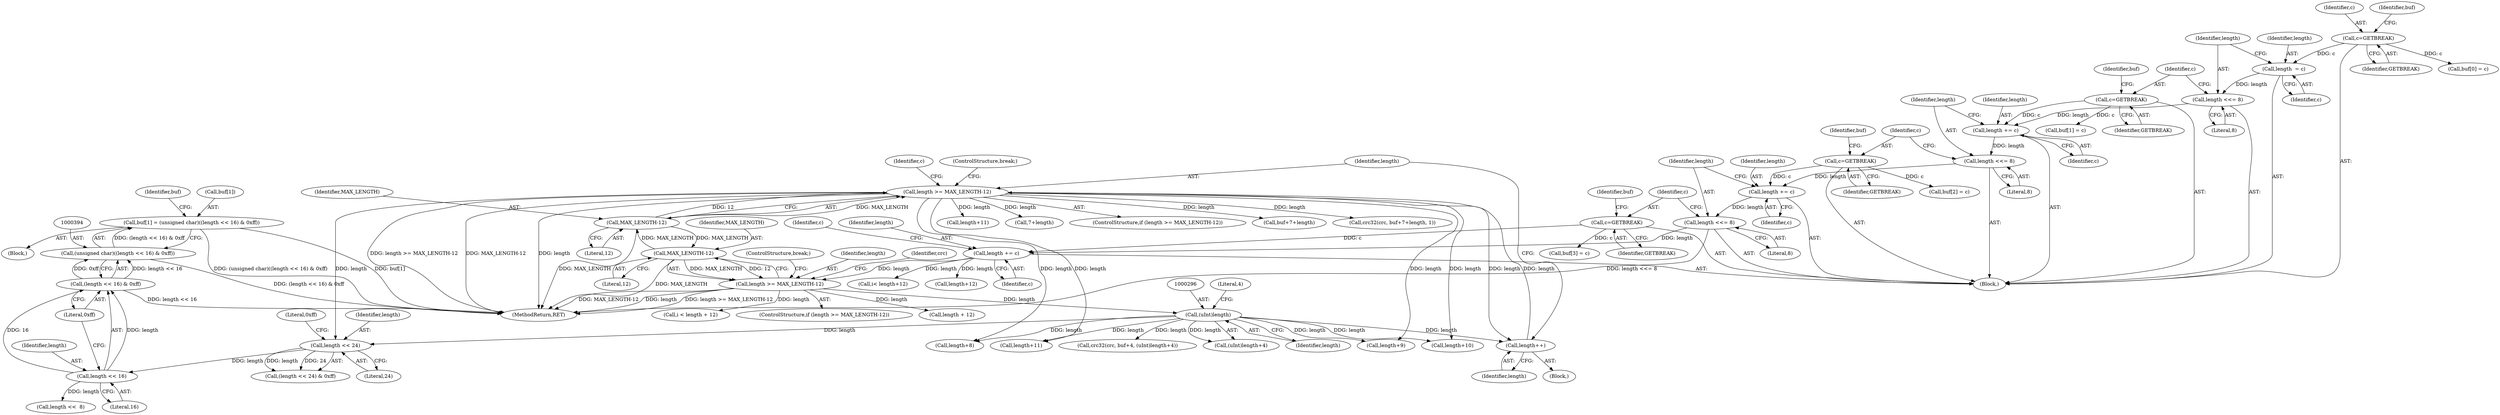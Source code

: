 digraph "1_Android_9d4853418ab2f754c2b63e091c29c5529b8b86ca_161@array" {
"1000389" [label="(Call,buf[1] = (unsigned char)((length << 16) & 0xff))"];
"1000393" [label="(Call,(unsigned char)((length << 16) & 0xff))"];
"1000395" [label="(Call,(length << 16) & 0xff)"];
"1000396" [label="(Call,length << 16)"];
"1000385" [label="(Call,length << 24)"];
"1000352" [label="(Call,length >= MAX_LENGTH-12)"];
"1000349" [label="(Call,length++)"];
"1000295" [label="(Call,(uInt)length)"];
"1000255" [label="(Call,length >= MAX_LENGTH-12)"];
"1000194" [label="(Call,length += c)"];
"1000186" [label="(Call,c=GETBREAK)"];
"1000183" [label="(Call,length <<= 8)"];
"1000180" [label="(Call,length += c)"];
"1000172" [label="(Call,c=GETBREAK)"];
"1000169" [label="(Call,length <<= 8)"];
"1000166" [label="(Call,length += c)"];
"1000158" [label="(Call,c=GETBREAK)"];
"1000155" [label="(Call,length <<= 8)"];
"1000152" [label="(Call,length  = c)"];
"1000144" [label="(Call,c=GETBREAK)"];
"1000257" [label="(Call,MAX_LENGTH-12)"];
"1000354" [label="(Call,MAX_LENGTH-12)"];
"1000146" [label="(Identifier,GETBREAK)"];
"1000145" [label="(Identifier,c)"];
"1000386" [label="(Identifier,length)"];
"1000311" [label="(Call,length+8)"];
"1000186" [label="(Call,c=GETBREAK)"];
"1000183" [label="(Call,length <<= 8)"];
"1000335" [label="(Call,length+10)"];
"1000170" [label="(Identifier,length)"];
"1000258" [label="(Identifier,MAX_LENGTH)"];
"1000295" [label="(Call,(uInt)length)"];
"1000364" [label="(Call,length+11)"];
"1000163" [label="(Identifier,buf)"];
"1000271" [label="(Call,i < length + 12)"];
"1000166" [label="(Call,length += c)"];
"1000374" [label="(Call,7+length)"];
"1000181" [label="(Identifier,length)"];
"1000294" [label="(Call,(uInt)length+4)"];
"1000194" [label="(Call,length += c)"];
"1000159" [label="(Identifier,c)"];
"1000255" [label="(Call,length >= MAX_LENGTH-12)"];
"1000254" [label="(ControlStructure,if (length >= MAX_LENGTH-12))"];
"1000188" [label="(Identifier,GETBREAK)"];
"1000158" [label="(Call,c=GETBREAK)"];
"1000351" [label="(ControlStructure,if (length >= MAX_LENGTH-12))"];
"1000260" [label="(ControlStructure,break;)"];
"1000407" [label="(Call,length <<  8)"];
"1000154" [label="(Identifier,c)"];
"1000256" [label="(Identifier,length)"];
"1000455" [label="(Call,i< length+12)"];
"1000398" [label="(Literal,16)"];
"1000393" [label="(Call,(unsigned char)((length << 16) & 0xff))"];
"1000189" [label="(Call,buf[3] = c)"];
"1000352" [label="(Call,length >= MAX_LENGTH-12)"];
"1000175" [label="(Call,buf[2] = c)"];
"1000355" [label="(Identifier,MAX_LENGTH)"];
"1000168" [label="(Identifier,c)"];
"1000273" [label="(Call,length + 12)"];
"1000388" [label="(Literal,0xff)"];
"1000147" [label="(Call,buf[0] = c)"];
"1000297" [label="(Identifier,length)"];
"1000457" [label="(Call,length+12)"];
"1000253" [label="(Block,)"];
"1000359" [label="(Identifier,c)"];
"1000196" [label="(Identifier,c)"];
"1000157" [label="(Literal,8)"];
"1000387" [label="(Literal,24)"];
"1000402" [label="(Identifier,buf)"];
"1000349" [label="(Call,length++)"];
"1000153" [label="(Identifier,length)"];
"1000173" [label="(Identifier,c)"];
"1000156" [label="(Identifier,length)"];
"1000262" [label="(Identifier,crc)"];
"1000182" [label="(Identifier,c)"];
"1000187" [label="(Identifier,c)"];
"1000172" [label="(Call,c=GETBREAK)"];
"1000185" [label="(Literal,8)"];
"1000372" [label="(Call,buf+7+length)"];
"1000161" [label="(Call,buf[1] = c)"];
"1000350" [label="(Identifier,length)"];
"1000354" [label="(Call,MAX_LENGTH-12)"];
"1000257" [label="(Call,MAX_LENGTH-12)"];
"1000356" [label="(Literal,12)"];
"1000155" [label="(Call,length <<= 8)"];
"1000531" [label="(MethodReturn,RET)"];
"1000144" [label="(Call,c=GETBREAK)"];
"1000177" [label="(Identifier,buf)"];
"1000399" [label="(Literal,0xff)"];
"1000357" [label="(ControlStructure,break;)"];
"1000184" [label="(Identifier,length)"];
"1000167" [label="(Identifier,length)"];
"1000395" [label="(Call,(length << 16) & 0xff)"];
"1000195" [label="(Identifier,length)"];
"1000174" [label="(Identifier,GETBREAK)"];
"1000298" [label="(Literal,4)"];
"1000397" [label="(Identifier,length)"];
"1000191" [label="(Identifier,buf)"];
"1000171" [label="(Literal,8)"];
"1000323" [label="(Call,length+9)"];
"1000149" [label="(Identifier,buf)"];
"1000160" [label="(Identifier,GETBREAK)"];
"1000389" [label="(Call,buf[1] = (unsigned char)((length << 16) & 0xff))"];
"1000300" [label="(Block,)"];
"1000142" [label="(Block,)"];
"1000353" [label="(Identifier,length)"];
"1000385" [label="(Call,length << 24)"];
"1000152" [label="(Call,length  = c)"];
"1000180" [label="(Call,length += c)"];
"1000198" [label="(Identifier,c)"];
"1000384" [label="(Call,(length << 24) & 0xff)"];
"1000289" [label="(Call,crc32(crc, buf+4, (uInt)length+4))"];
"1000396" [label="(Call,length << 16)"];
"1000259" [label="(Literal,12)"];
"1000390" [label="(Call,buf[1])"];
"1000169" [label="(Call,length <<= 8)"];
"1000345" [label="(Call,length+11)"];
"1000370" [label="(Call,crc32(crc, buf+7+length, 1))"];
"1000389" -> "1000253"  [label="AST: "];
"1000389" -> "1000393"  [label="CFG: "];
"1000390" -> "1000389"  [label="AST: "];
"1000393" -> "1000389"  [label="AST: "];
"1000402" -> "1000389"  [label="CFG: "];
"1000389" -> "1000531"  [label="DDG: (unsigned char)((length << 16) & 0xff)"];
"1000389" -> "1000531"  [label="DDG: buf[1]"];
"1000393" -> "1000389"  [label="DDG: (length << 16) & 0xff"];
"1000393" -> "1000395"  [label="CFG: "];
"1000394" -> "1000393"  [label="AST: "];
"1000395" -> "1000393"  [label="AST: "];
"1000393" -> "1000531"  [label="DDG: (length << 16) & 0xff"];
"1000395" -> "1000393"  [label="DDG: length << 16"];
"1000395" -> "1000393"  [label="DDG: 0xff"];
"1000395" -> "1000399"  [label="CFG: "];
"1000396" -> "1000395"  [label="AST: "];
"1000399" -> "1000395"  [label="AST: "];
"1000395" -> "1000531"  [label="DDG: length << 16"];
"1000396" -> "1000395"  [label="DDG: length"];
"1000396" -> "1000395"  [label="DDG: 16"];
"1000396" -> "1000398"  [label="CFG: "];
"1000397" -> "1000396"  [label="AST: "];
"1000398" -> "1000396"  [label="AST: "];
"1000399" -> "1000396"  [label="CFG: "];
"1000385" -> "1000396"  [label="DDG: length"];
"1000396" -> "1000407"  [label="DDG: length"];
"1000385" -> "1000384"  [label="AST: "];
"1000385" -> "1000387"  [label="CFG: "];
"1000386" -> "1000385"  [label="AST: "];
"1000387" -> "1000385"  [label="AST: "];
"1000388" -> "1000385"  [label="CFG: "];
"1000385" -> "1000384"  [label="DDG: length"];
"1000385" -> "1000384"  [label="DDG: 24"];
"1000352" -> "1000385"  [label="DDG: length"];
"1000295" -> "1000385"  [label="DDG: length"];
"1000352" -> "1000351"  [label="AST: "];
"1000352" -> "1000354"  [label="CFG: "];
"1000353" -> "1000352"  [label="AST: "];
"1000354" -> "1000352"  [label="AST: "];
"1000357" -> "1000352"  [label="CFG: "];
"1000359" -> "1000352"  [label="CFG: "];
"1000352" -> "1000531"  [label="DDG: length"];
"1000352" -> "1000531"  [label="DDG: length >= MAX_LENGTH-12"];
"1000352" -> "1000531"  [label="DDG: MAX_LENGTH-12"];
"1000352" -> "1000311"  [label="DDG: length"];
"1000352" -> "1000323"  [label="DDG: length"];
"1000352" -> "1000335"  [label="DDG: length"];
"1000352" -> "1000345"  [label="DDG: length"];
"1000352" -> "1000349"  [label="DDG: length"];
"1000349" -> "1000352"  [label="DDG: length"];
"1000354" -> "1000352"  [label="DDG: MAX_LENGTH"];
"1000354" -> "1000352"  [label="DDG: 12"];
"1000352" -> "1000364"  [label="DDG: length"];
"1000352" -> "1000370"  [label="DDG: length"];
"1000352" -> "1000372"  [label="DDG: length"];
"1000352" -> "1000374"  [label="DDG: length"];
"1000349" -> "1000300"  [label="AST: "];
"1000349" -> "1000350"  [label="CFG: "];
"1000350" -> "1000349"  [label="AST: "];
"1000353" -> "1000349"  [label="CFG: "];
"1000295" -> "1000349"  [label="DDG: length"];
"1000295" -> "1000294"  [label="AST: "];
"1000295" -> "1000297"  [label="CFG: "];
"1000296" -> "1000295"  [label="AST: "];
"1000297" -> "1000295"  [label="AST: "];
"1000298" -> "1000295"  [label="CFG: "];
"1000295" -> "1000289"  [label="DDG: length"];
"1000295" -> "1000294"  [label="DDG: length"];
"1000255" -> "1000295"  [label="DDG: length"];
"1000295" -> "1000311"  [label="DDG: length"];
"1000295" -> "1000323"  [label="DDG: length"];
"1000295" -> "1000335"  [label="DDG: length"];
"1000295" -> "1000345"  [label="DDG: length"];
"1000255" -> "1000254"  [label="AST: "];
"1000255" -> "1000257"  [label="CFG: "];
"1000256" -> "1000255"  [label="AST: "];
"1000257" -> "1000255"  [label="AST: "];
"1000260" -> "1000255"  [label="CFG: "];
"1000262" -> "1000255"  [label="CFG: "];
"1000255" -> "1000531"  [label="DDG: length >= MAX_LENGTH-12"];
"1000255" -> "1000531"  [label="DDG: MAX_LENGTH-12"];
"1000255" -> "1000531"  [label="DDG: length"];
"1000194" -> "1000255"  [label="DDG: length"];
"1000257" -> "1000255"  [label="DDG: MAX_LENGTH"];
"1000257" -> "1000255"  [label="DDG: 12"];
"1000255" -> "1000271"  [label="DDG: length"];
"1000255" -> "1000273"  [label="DDG: length"];
"1000194" -> "1000142"  [label="AST: "];
"1000194" -> "1000196"  [label="CFG: "];
"1000195" -> "1000194"  [label="AST: "];
"1000196" -> "1000194"  [label="AST: "];
"1000198" -> "1000194"  [label="CFG: "];
"1000186" -> "1000194"  [label="DDG: c"];
"1000183" -> "1000194"  [label="DDG: length"];
"1000194" -> "1000455"  [label="DDG: length"];
"1000194" -> "1000457"  [label="DDG: length"];
"1000186" -> "1000142"  [label="AST: "];
"1000186" -> "1000188"  [label="CFG: "];
"1000187" -> "1000186"  [label="AST: "];
"1000188" -> "1000186"  [label="AST: "];
"1000191" -> "1000186"  [label="CFG: "];
"1000186" -> "1000189"  [label="DDG: c"];
"1000183" -> "1000142"  [label="AST: "];
"1000183" -> "1000185"  [label="CFG: "];
"1000184" -> "1000183"  [label="AST: "];
"1000185" -> "1000183"  [label="AST: "];
"1000187" -> "1000183"  [label="CFG: "];
"1000183" -> "1000531"  [label="DDG: length <<= 8"];
"1000180" -> "1000183"  [label="DDG: length"];
"1000180" -> "1000142"  [label="AST: "];
"1000180" -> "1000182"  [label="CFG: "];
"1000181" -> "1000180"  [label="AST: "];
"1000182" -> "1000180"  [label="AST: "];
"1000184" -> "1000180"  [label="CFG: "];
"1000172" -> "1000180"  [label="DDG: c"];
"1000169" -> "1000180"  [label="DDG: length"];
"1000172" -> "1000142"  [label="AST: "];
"1000172" -> "1000174"  [label="CFG: "];
"1000173" -> "1000172"  [label="AST: "];
"1000174" -> "1000172"  [label="AST: "];
"1000177" -> "1000172"  [label="CFG: "];
"1000172" -> "1000175"  [label="DDG: c"];
"1000169" -> "1000142"  [label="AST: "];
"1000169" -> "1000171"  [label="CFG: "];
"1000170" -> "1000169"  [label="AST: "];
"1000171" -> "1000169"  [label="AST: "];
"1000173" -> "1000169"  [label="CFG: "];
"1000166" -> "1000169"  [label="DDG: length"];
"1000166" -> "1000142"  [label="AST: "];
"1000166" -> "1000168"  [label="CFG: "];
"1000167" -> "1000166"  [label="AST: "];
"1000168" -> "1000166"  [label="AST: "];
"1000170" -> "1000166"  [label="CFG: "];
"1000158" -> "1000166"  [label="DDG: c"];
"1000155" -> "1000166"  [label="DDG: length"];
"1000158" -> "1000142"  [label="AST: "];
"1000158" -> "1000160"  [label="CFG: "];
"1000159" -> "1000158"  [label="AST: "];
"1000160" -> "1000158"  [label="AST: "];
"1000163" -> "1000158"  [label="CFG: "];
"1000158" -> "1000161"  [label="DDG: c"];
"1000155" -> "1000142"  [label="AST: "];
"1000155" -> "1000157"  [label="CFG: "];
"1000156" -> "1000155"  [label="AST: "];
"1000157" -> "1000155"  [label="AST: "];
"1000159" -> "1000155"  [label="CFG: "];
"1000152" -> "1000155"  [label="DDG: length"];
"1000152" -> "1000142"  [label="AST: "];
"1000152" -> "1000154"  [label="CFG: "];
"1000153" -> "1000152"  [label="AST: "];
"1000154" -> "1000152"  [label="AST: "];
"1000156" -> "1000152"  [label="CFG: "];
"1000144" -> "1000152"  [label="DDG: c"];
"1000144" -> "1000142"  [label="AST: "];
"1000144" -> "1000146"  [label="CFG: "];
"1000145" -> "1000144"  [label="AST: "];
"1000146" -> "1000144"  [label="AST: "];
"1000149" -> "1000144"  [label="CFG: "];
"1000144" -> "1000147"  [label="DDG: c"];
"1000257" -> "1000259"  [label="CFG: "];
"1000258" -> "1000257"  [label="AST: "];
"1000259" -> "1000257"  [label="AST: "];
"1000257" -> "1000531"  [label="DDG: MAX_LENGTH"];
"1000354" -> "1000257"  [label="DDG: MAX_LENGTH"];
"1000257" -> "1000354"  [label="DDG: MAX_LENGTH"];
"1000354" -> "1000356"  [label="CFG: "];
"1000355" -> "1000354"  [label="AST: "];
"1000356" -> "1000354"  [label="AST: "];
"1000354" -> "1000531"  [label="DDG: MAX_LENGTH"];
}
